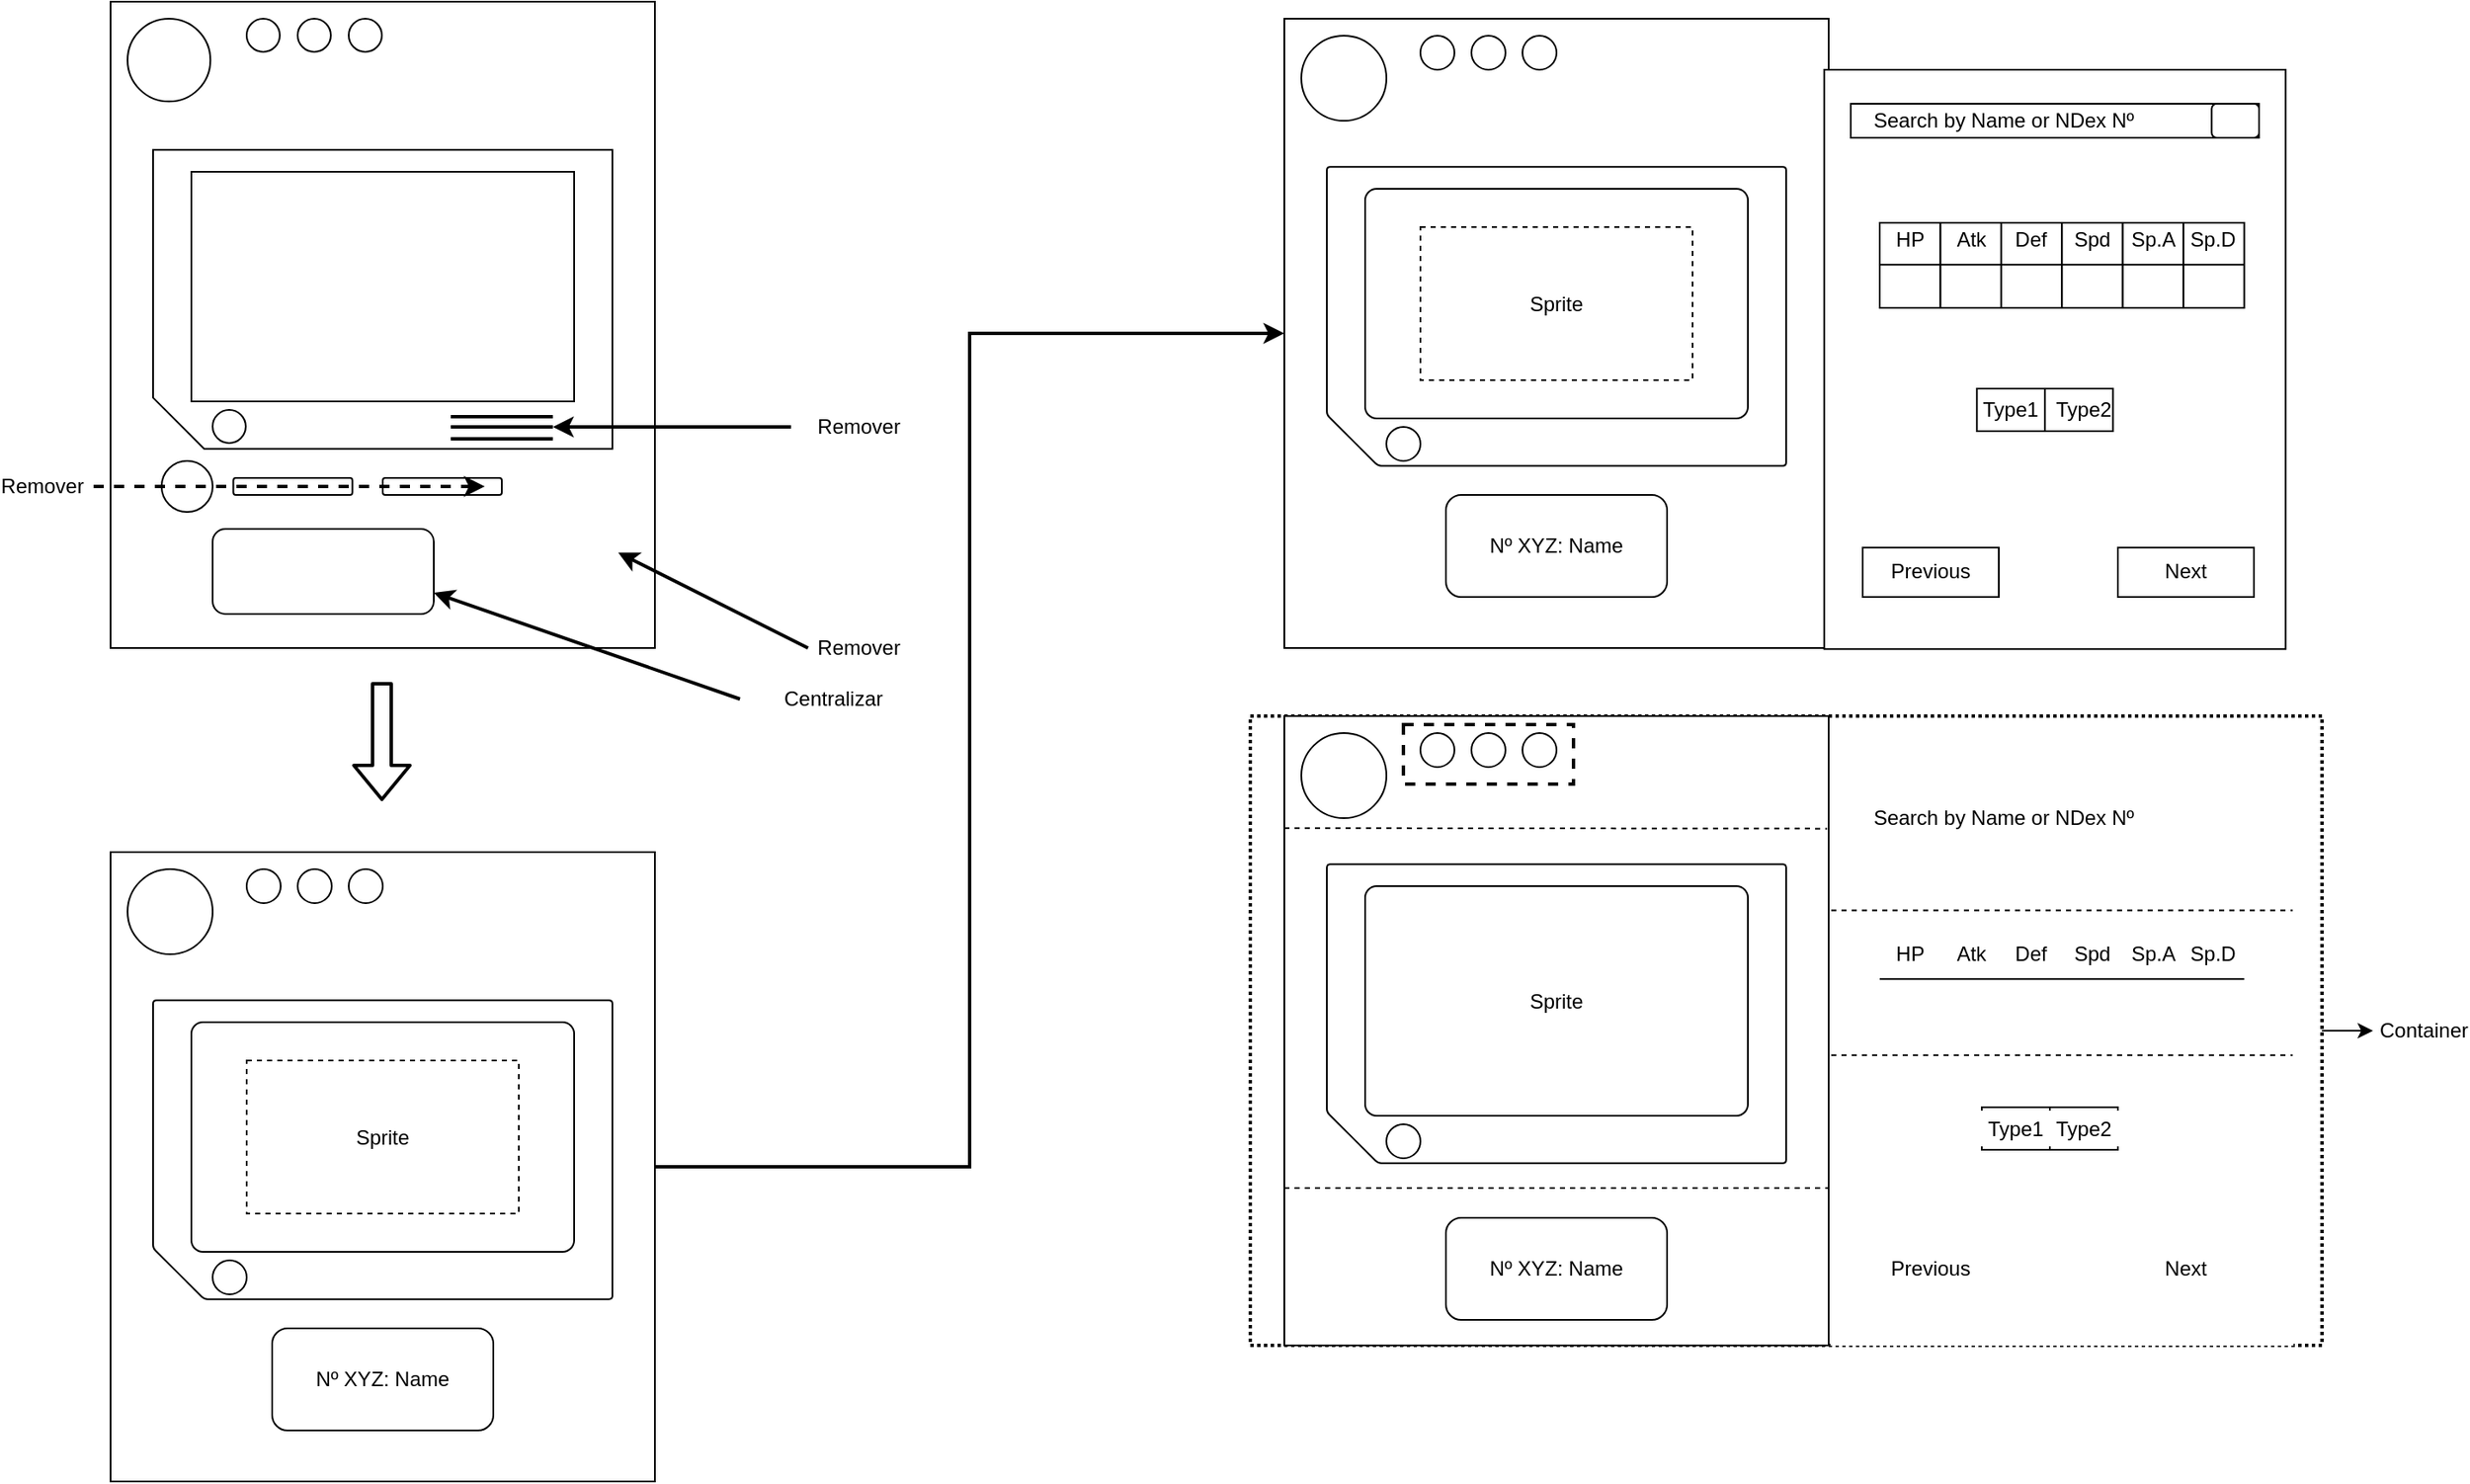 <mxfile version="13.10.0" type="embed">
    <diagram id="zYtu4k3I1WNY4Fne0WXD" name="Page-1">
        <mxGraphModel dx="524" dy="525" grid="1" gridSize="10" guides="1" tooltips="1" connect="1" arrows="1" fold="1" page="1" pageScale="1" pageWidth="1654" pageHeight="1169" math="0" shadow="0">
            <root>
                <mxCell id="0"/>
                <mxCell id="1" parent="0"/>
                <mxCell id="G1-hkURBsRgfjBhMIKuY-63" value="" style="rounded=0;whiteSpace=wrap;html=1;strokeWidth=2;fillColor=none;dashed=1;dashPattern=1 1;" parent="1" vertex="1">
                    <mxGeometry x="750" y="570" width="630" height="370" as="geometry"/>
                </mxCell>
                <mxCell id="G1-hkURBsRgfjBhMIKuY-25" value="" style="whiteSpace=wrap;html=1;" parent="1" vertex="1">
                    <mxGeometry x="770" y="570" width="320" height="370" as="geometry"/>
                </mxCell>
                <mxCell id="Ws3sx5ihu7AkJV40l4ux-34" value="Remover" style="text;html=1;strokeColor=none;fillColor=none;align=center;verticalAlign=middle;whiteSpace=wrap;rounded=0;" parent="1" vertex="1">
                    <mxGeometry x="500" y="520" width="40" height="20" as="geometry"/>
                </mxCell>
                <mxCell id="Ws3sx5ihu7AkJV40l4ux-39" value="&lt;div&gt;Remover&lt;/div&gt;" style="text;html=1;strokeColor=none;fillColor=none;align=center;verticalAlign=middle;whiteSpace=wrap;rounded=0;" parent="1" vertex="1">
                    <mxGeometry x="20" y="425" width="40" height="20" as="geometry"/>
                </mxCell>
                <mxCell id="Ws3sx5ihu7AkJV40l4ux-59" value="" style="shape=flexArrow;endArrow=classic;html=1;strokeWidth=2;" parent="1" edge="1">
                    <mxGeometry width="50" height="50" relative="1" as="geometry">
                        <mxPoint x="239.5" y="550" as="sourcePoint"/>
                        <mxPoint x="239.5" y="620" as="targetPoint"/>
                    </mxGeometry>
                </mxCell>
                <mxCell id="Ws3sx5ihu7AkJV40l4ux-61" value="Centralizar" style="text;html=1;strokeColor=none;fillColor=none;align=center;verticalAlign=middle;whiteSpace=wrap;rounded=0;" parent="1" vertex="1">
                    <mxGeometry x="470" y="550" width="70" height="20" as="geometry"/>
                </mxCell>
                <mxCell id="Ws3sx5ihu7AkJV40l4ux-63" value="Remover" style="text;html=1;strokeColor=none;fillColor=none;align=center;verticalAlign=middle;whiteSpace=wrap;rounded=0;" parent="1" vertex="1">
                    <mxGeometry x="500" y="390" width="40" height="20" as="geometry"/>
                </mxCell>
                <mxCell id="Ws3sx5ihu7AkJV40l4ux-4" value="" style="whiteSpace=wrap;html=1;" parent="1" vertex="1">
                    <mxGeometry x="80" y="150" width="320" height="380" as="geometry"/>
                </mxCell>
                <mxCell id="Ws3sx5ihu7AkJV40l4ux-5" value="" style="ellipse;whiteSpace=wrap;html=1;aspect=fixed;" parent="1" vertex="1">
                    <mxGeometry x="90" y="160" width="48.684" height="48.684" as="geometry"/>
                </mxCell>
                <mxCell id="Ws3sx5ihu7AkJV40l4ux-10" value="" style="ellipse;whiteSpace=wrap;html=1;aspect=fixed;" parent="1" vertex="1">
                    <mxGeometry x="160" y="160" width="19.474" height="19.474" as="geometry"/>
                </mxCell>
                <mxCell id="Ws3sx5ihu7AkJV40l4ux-11" value="" style="ellipse;whiteSpace=wrap;html=1;aspect=fixed;" parent="1" vertex="1">
                    <mxGeometry x="190" y="160" width="19.474" height="19.474" as="geometry"/>
                </mxCell>
                <mxCell id="Ws3sx5ihu7AkJV40l4ux-12" value="" style="ellipse;whiteSpace=wrap;html=1;aspect=fixed;" parent="1" vertex="1">
                    <mxGeometry x="220" y="160" width="19.474" height="19.474" as="geometry"/>
                </mxCell>
                <mxCell id="Ws3sx5ihu7AkJV40l4ux-13" value="" style="shape=card;whiteSpace=wrap;html=1;rotation=-90;" parent="1" vertex="1">
                    <mxGeometry x="152.18" y="190" width="175.63" height="270" as="geometry"/>
                </mxCell>
                <mxCell id="Ws3sx5ihu7AkJV40l4ux-14" value="" style="rounded=0;whiteSpace=wrap;html=1;" parent="1" vertex="1">
                    <mxGeometry x="127.5" y="250" width="225" height="135" as="geometry"/>
                </mxCell>
                <mxCell id="Ws3sx5ihu7AkJV40l4ux-15" value="" style="shape=image;html=1;verticalAlign=top;verticalLabelPosition=bottom;labelBackgroundColor=#ffffff;imageAspect=0;aspect=fixed;image=https://cdn4.iconfinder.com/data/icons/wirecons-free-vector-icons/32/add-128.png" parent="1" vertex="1">
                    <mxGeometry x="320" y="430" width="58.421" height="58.421" as="geometry"/>
                </mxCell>
                <mxCell id="Ws3sx5ihu7AkJV40l4ux-16" value="" style="ellipse;whiteSpace=wrap;html=1;" parent="1" vertex="1">
                    <mxGeometry x="110" y="420" width="30" height="30" as="geometry"/>
                </mxCell>
                <mxCell id="Ws3sx5ihu7AkJV40l4ux-19" value="" style="rounded=1;whiteSpace=wrap;html=1;" parent="1" vertex="1">
                    <mxGeometry x="152.18" y="430" width="70" height="10" as="geometry"/>
                </mxCell>
                <mxCell id="Ws3sx5ihu7AkJV40l4ux-21" value="" style="rounded=1;whiteSpace=wrap;html=1;" parent="1" vertex="1">
                    <mxGeometry x="240" y="430" width="70" height="10" as="geometry"/>
                </mxCell>
                <mxCell id="Ws3sx5ihu7AkJV40l4ux-22" value="" style="rounded=1;whiteSpace=wrap;html=1;" parent="1" vertex="1">
                    <mxGeometry x="140" y="460" width="130" height="50" as="geometry"/>
                </mxCell>
                <mxCell id="Ws3sx5ihu7AkJV40l4ux-24" value="" style="ellipse;whiteSpace=wrap;html=1;aspect=fixed;" parent="1" vertex="1">
                    <mxGeometry x="140" y="390" width="19.474" height="19.474" as="geometry"/>
                </mxCell>
                <mxCell id="Ws3sx5ihu7AkJV40l4ux-26" value="" style="endArrow=none;html=1;strokeWidth=2;jumpSize=6;endSize=6;noJump=0;" parent="1" edge="1">
                    <mxGeometry x="80" y="150" width="50" height="50" as="geometry">
                        <mxPoint x="340" y="394" as="sourcePoint"/>
                        <mxPoint x="280" y="394" as="targetPoint"/>
                        <Array as="points"/>
                    </mxGeometry>
                </mxCell>
                <mxCell id="Ws3sx5ihu7AkJV40l4ux-28" value="" style="endArrow=none;html=1;strokeWidth=2;" parent="1" edge="1">
                    <mxGeometry x="80" y="150" width="50" height="50" as="geometry">
                        <mxPoint x="340" y="400" as="sourcePoint"/>
                        <mxPoint x="280" y="400" as="targetPoint"/>
                        <Array as="points"/>
                    </mxGeometry>
                </mxCell>
                <mxCell id="Ws3sx5ihu7AkJV40l4ux-32" value="" style="endArrow=none;html=1;strokeWidth=2;" parent="1" edge="1">
                    <mxGeometry x="80" y="150" width="50" height="50" as="geometry">
                        <mxPoint x="340" y="407" as="sourcePoint"/>
                        <mxPoint x="280" y="407" as="targetPoint"/>
                        <Array as="points"/>
                    </mxGeometry>
                </mxCell>
                <mxCell id="Ws3sx5ihu7AkJV40l4ux-60" value="" style="endArrow=classic;html=1;strokeWidth=2;entryX=1;entryY=0.75;entryDx=0;entryDy=0;" parent="1" target="Ws3sx5ihu7AkJV40l4ux-22" edge="1">
                    <mxGeometry width="50" height="50" relative="1" as="geometry">
                        <mxPoint x="450" y="560" as="sourcePoint"/>
                        <mxPoint x="330" y="520" as="targetPoint"/>
                    </mxGeometry>
                </mxCell>
                <mxCell id="Ws3sx5ihu7AkJV40l4ux-33" value="" style="endArrow=classic;html=1;strokeWidth=2;" parent="1" target="Ws3sx5ihu7AkJV40l4ux-15" edge="1">
                    <mxGeometry width="50" height="50" relative="1" as="geometry">
                        <mxPoint x="490" y="530" as="sourcePoint"/>
                        <mxPoint x="540" y="480" as="targetPoint"/>
                    </mxGeometry>
                </mxCell>
                <mxCell id="Ws3sx5ihu7AkJV40l4ux-62" value="" style="endArrow=classic;html=1;strokeWidth=2;" parent="1" edge="1">
                    <mxGeometry width="50" height="50" relative="1" as="geometry">
                        <mxPoint x="480" y="400" as="sourcePoint"/>
                        <mxPoint x="340" y="400" as="targetPoint"/>
                    </mxGeometry>
                </mxCell>
                <mxCell id="Ws3sx5ihu7AkJV40l4ux-38" value="" style="endArrow=classic;dashed=1;html=1;strokeWidth=2;endFill=1;" parent="1" edge="1">
                    <mxGeometry width="50" height="50" relative="1" as="geometry">
                        <mxPoint x="70" y="435" as="sourcePoint"/>
                        <mxPoint x="300" y="435" as="targetPoint"/>
                    </mxGeometry>
                </mxCell>
                <mxCell id="Ws3sx5ihu7AkJV40l4ux-68" value="" style="group" parent="1" vertex="1" connectable="0">
                    <mxGeometry x="80" y="650" width="320" height="370" as="geometry"/>
                </mxCell>
                <mxCell id="Ws3sx5ihu7AkJV40l4ux-43" value="" style="whiteSpace=wrap;html=1;" parent="Ws3sx5ihu7AkJV40l4ux-68" vertex="1">
                    <mxGeometry width="320" height="370" as="geometry"/>
                </mxCell>
                <mxCell id="Ws3sx5ihu7AkJV40l4ux-44" value="" style="ellipse;whiteSpace=wrap;html=1;aspect=fixed;" parent="Ws3sx5ihu7AkJV40l4ux-68" vertex="1">
                    <mxGeometry x="10" y="10" width="50" height="50" as="geometry"/>
                </mxCell>
                <mxCell id="Ws3sx5ihu7AkJV40l4ux-45" value="" style="ellipse;whiteSpace=wrap;html=1;aspect=fixed;" parent="Ws3sx5ihu7AkJV40l4ux-68" vertex="1">
                    <mxGeometry x="80" y="10" width="20" height="20" as="geometry"/>
                </mxCell>
                <mxCell id="Ws3sx5ihu7AkJV40l4ux-46" value="" style="ellipse;whiteSpace=wrap;html=1;aspect=fixed;" parent="Ws3sx5ihu7AkJV40l4ux-68" vertex="1">
                    <mxGeometry x="110" y="10" width="20" height="20" as="geometry"/>
                </mxCell>
                <mxCell id="Ws3sx5ihu7AkJV40l4ux-47" value="" style="ellipse;whiteSpace=wrap;html=1;aspect=fixed;" parent="Ws3sx5ihu7AkJV40l4ux-68" vertex="1">
                    <mxGeometry x="140" y="10" width="20" height="20" as="geometry"/>
                </mxCell>
                <mxCell id="Ws3sx5ihu7AkJV40l4ux-48" value="" style="shape=card;whiteSpace=wrap;html=1;rotation=-90;rounded=1;arcSize=4;" parent="Ws3sx5ihu7AkJV40l4ux-68" vertex="1">
                    <mxGeometry x="72.18" y="40" width="175.63" height="270" as="geometry"/>
                </mxCell>
                <mxCell id="Ws3sx5ihu7AkJV40l4ux-49" value="" style="rounded=1;whiteSpace=wrap;html=1;arcSize=5;" parent="Ws3sx5ihu7AkJV40l4ux-68" vertex="1">
                    <mxGeometry x="47.5" y="100" width="225" height="135" as="geometry"/>
                </mxCell>
                <mxCell id="Ws3sx5ihu7AkJV40l4ux-54" value="" style="rounded=1;whiteSpace=wrap;html=1;" parent="Ws3sx5ihu7AkJV40l4ux-68" vertex="1">
                    <mxGeometry x="95" y="280" width="130" height="60" as="geometry"/>
                </mxCell>
                <mxCell id="Ws3sx5ihu7AkJV40l4ux-55" value="" style="ellipse;whiteSpace=wrap;html=1;aspect=fixed;" parent="Ws3sx5ihu7AkJV40l4ux-68" vertex="1">
                    <mxGeometry x="60" y="240" width="20" height="20" as="geometry"/>
                </mxCell>
                <mxCell id="Ws3sx5ihu7AkJV40l4ux-66" value="Sprite" style="text;html=1;fillColor=none;align=center;verticalAlign=middle;whiteSpace=wrap;rounded=0;strokeColor=#000000;dashed=1;" parent="Ws3sx5ihu7AkJV40l4ux-68" vertex="1">
                    <mxGeometry x="80" y="122.5" width="160" height="90" as="geometry"/>
                </mxCell>
                <mxCell id="Ws3sx5ihu7AkJV40l4ux-67" value="Nº XYZ: Name" style="text;html=1;strokeColor=none;fillColor=none;align=center;verticalAlign=middle;whiteSpace=wrap;rounded=0;dashed=1;" parent="Ws3sx5ihu7AkJV40l4ux-68" vertex="1">
                    <mxGeometry x="110" y="300" width="100" height="20" as="geometry"/>
                </mxCell>
                <mxCell id="Ws3sx5ihu7AkJV40l4ux-81" style="edgeStyle=orthogonalEdgeStyle;rounded=0;jumpSize=6;orthogonalLoop=1;jettySize=auto;html=1;exitX=1;exitY=0.5;exitDx=0;exitDy=0;entryX=0;entryY=0.5;entryDx=0;entryDy=0;endArrow=classic;endFill=1;endSize=6;strokeWidth=2;" parent="1" source="Ws3sx5ihu7AkJV40l4ux-43" target="Ws3sx5ihu7AkJV40l4ux-70" edge="1">
                    <mxGeometry relative="1" as="geometry"/>
                </mxCell>
                <mxCell id="G1-hkURBsRgfjBhMIKuY-21" value="" style="group" parent="1" vertex="1" connectable="0">
                    <mxGeometry x="770" y="160" width="588.625" height="370.625" as="geometry"/>
                </mxCell>
                <mxCell id="Ws3sx5ihu7AkJV40l4ux-107" value="" style="rounded=0;whiteSpace=wrap;html=1;glass=0;sketch=0;strokeColor=#000000;strokeWidth=1;" parent="G1-hkURBsRgfjBhMIKuY-21" vertex="1">
                    <mxGeometry x="393" y="155" width="30" height="42" as="geometry"/>
                </mxCell>
                <mxCell id="Ws3sx5ihu7AkJV40l4ux-69" value="" style="group" parent="G1-hkURBsRgfjBhMIKuY-21" vertex="1" connectable="0">
                    <mxGeometry width="320" height="370" as="geometry"/>
                </mxCell>
                <mxCell id="Ws3sx5ihu7AkJV40l4ux-70" value="" style="whiteSpace=wrap;html=1;" parent="Ws3sx5ihu7AkJV40l4ux-69" vertex="1">
                    <mxGeometry width="320" height="370" as="geometry"/>
                </mxCell>
                <mxCell id="Ws3sx5ihu7AkJV40l4ux-71" value="" style="ellipse;whiteSpace=wrap;html=1;aspect=fixed;" parent="Ws3sx5ihu7AkJV40l4ux-69" vertex="1">
                    <mxGeometry x="10" y="10" width="50" height="50" as="geometry"/>
                </mxCell>
                <mxCell id="Ws3sx5ihu7AkJV40l4ux-72" value="" style="ellipse;whiteSpace=wrap;html=1;aspect=fixed;" parent="Ws3sx5ihu7AkJV40l4ux-69" vertex="1">
                    <mxGeometry x="80" y="10" width="20" height="20" as="geometry"/>
                </mxCell>
                <mxCell id="Ws3sx5ihu7AkJV40l4ux-73" value="" style="ellipse;whiteSpace=wrap;html=1;aspect=fixed;" parent="Ws3sx5ihu7AkJV40l4ux-69" vertex="1">
                    <mxGeometry x="110" y="10" width="20" height="20" as="geometry"/>
                </mxCell>
                <mxCell id="Ws3sx5ihu7AkJV40l4ux-74" value="" style="ellipse;whiteSpace=wrap;html=1;aspect=fixed;" parent="Ws3sx5ihu7AkJV40l4ux-69" vertex="1">
                    <mxGeometry x="140" y="10" width="20" height="20" as="geometry"/>
                </mxCell>
                <mxCell id="Ws3sx5ihu7AkJV40l4ux-75" value="" style="shape=card;whiteSpace=wrap;html=1;rotation=-90;rounded=1;arcSize=4;" parent="Ws3sx5ihu7AkJV40l4ux-69" vertex="1">
                    <mxGeometry x="72.18" y="40" width="175.63" height="270" as="geometry"/>
                </mxCell>
                <mxCell id="Ws3sx5ihu7AkJV40l4ux-76" value="" style="rounded=1;whiteSpace=wrap;html=1;arcSize=5;" parent="Ws3sx5ihu7AkJV40l4ux-69" vertex="1">
                    <mxGeometry x="47.5" y="100" width="225" height="135" as="geometry"/>
                </mxCell>
                <mxCell id="Ws3sx5ihu7AkJV40l4ux-77" value="" style="rounded=1;whiteSpace=wrap;html=1;" parent="Ws3sx5ihu7AkJV40l4ux-69" vertex="1">
                    <mxGeometry x="95" y="280" width="130" height="60" as="geometry"/>
                </mxCell>
                <mxCell id="Ws3sx5ihu7AkJV40l4ux-78" value="" style="ellipse;whiteSpace=wrap;html=1;aspect=fixed;" parent="Ws3sx5ihu7AkJV40l4ux-69" vertex="1">
                    <mxGeometry x="60" y="240" width="20" height="20" as="geometry"/>
                </mxCell>
                <mxCell id="Ws3sx5ihu7AkJV40l4ux-79" value="Sprite" style="text;html=1;fillColor=none;align=center;verticalAlign=middle;whiteSpace=wrap;rounded=0;strokeColor=#000000;dashed=1;" parent="Ws3sx5ihu7AkJV40l4ux-69" vertex="1">
                    <mxGeometry x="80" y="122.5" width="160" height="90" as="geometry"/>
                </mxCell>
                <mxCell id="Ws3sx5ihu7AkJV40l4ux-80" value="Nº XYZ: Name" style="text;html=1;strokeColor=none;fillColor=none;align=center;verticalAlign=middle;whiteSpace=wrap;rounded=0;dashed=1;" parent="Ws3sx5ihu7AkJV40l4ux-69" vertex="1">
                    <mxGeometry x="110" y="300" width="100" height="20" as="geometry"/>
                </mxCell>
                <mxCell id="Ws3sx5ihu7AkJV40l4ux-83" value="" style="rounded=0;whiteSpace=wrap;html=1;strokeColor=#000000;rotation=90;sketch=0;movable=0;" parent="G1-hkURBsRgfjBhMIKuY-21" vertex="1">
                    <mxGeometry x="282.69" y="64.69" width="340.62" height="271.25" as="geometry"/>
                </mxCell>
                <mxCell id="Ws3sx5ihu7AkJV40l4ux-84" value="" style="rounded=0;whiteSpace=wrap;html=1;strokeColor=#000000;" parent="G1-hkURBsRgfjBhMIKuY-21" vertex="1">
                    <mxGeometry x="333" y="50" width="240" height="20" as="geometry"/>
                </mxCell>
                <mxCell id="Ws3sx5ihu7AkJV40l4ux-114" value="" style="group;aspect=fixed;" parent="G1-hkURBsRgfjBhMIKuY-21" vertex="1" connectable="0">
                    <mxGeometry x="350" y="120" width="214.29" height="50" as="geometry"/>
                </mxCell>
                <mxCell id="Ws3sx5ihu7AkJV40l4ux-105" value="" style="rounded=0;whiteSpace=wrap;html=1;glass=0;sketch=0;strokeColor=#000000;strokeWidth=1;" parent="Ws3sx5ihu7AkJV40l4ux-114" vertex="1">
                    <mxGeometry width="35.715" height="50" as="geometry"/>
                </mxCell>
                <mxCell id="Ws3sx5ihu7AkJV40l4ux-108" value="" style="rounded=0;whiteSpace=wrap;html=1;glass=0;sketch=0;strokeColor=#000000;strokeWidth=1;" parent="Ws3sx5ihu7AkJV40l4ux-114" vertex="1">
                    <mxGeometry x="35.715" width="35.715" height="50" as="geometry"/>
                </mxCell>
                <mxCell id="Ws3sx5ihu7AkJV40l4ux-110" value="" style="rounded=0;whiteSpace=wrap;html=1;glass=0;sketch=0;strokeColor=#000000;strokeWidth=1;" parent="Ws3sx5ihu7AkJV40l4ux-114" vertex="1">
                    <mxGeometry x="71.43" width="35.715" height="50" as="geometry"/>
                </mxCell>
                <mxCell id="Ws3sx5ihu7AkJV40l4ux-111" value="" style="rounded=0;whiteSpace=wrap;html=1;glass=0;sketch=0;strokeColor=#000000;strokeWidth=1;" parent="Ws3sx5ihu7AkJV40l4ux-114" vertex="1">
                    <mxGeometry x="107.145" width="35.715" height="50" as="geometry"/>
                </mxCell>
                <mxCell id="Ws3sx5ihu7AkJV40l4ux-112" value="" style="rounded=0;whiteSpace=wrap;html=1;glass=0;sketch=0;strokeColor=#000000;strokeWidth=1;" parent="Ws3sx5ihu7AkJV40l4ux-114" vertex="1">
                    <mxGeometry x="142.86" width="35.715" height="50" as="geometry"/>
                </mxCell>
                <mxCell id="Ws3sx5ihu7AkJV40l4ux-113" value="" style="rounded=0;whiteSpace=wrap;html=1;glass=0;sketch=0;strokeColor=#000000;strokeWidth=1;" parent="Ws3sx5ihu7AkJV40l4ux-114" vertex="1">
                    <mxGeometry x="178.575" width="35.715" height="50" as="geometry"/>
                </mxCell>
                <mxCell id="Ws3sx5ihu7AkJV40l4ux-86" value="" style="endArrow=none;html=1;strokeWidth=1;entryX=1;entryY=0.5;entryDx=0;entryDy=0;exitX=0;exitY=0.5;exitDx=0;exitDy=0;" parent="Ws3sx5ihu7AkJV40l4ux-114" edge="1">
                    <mxGeometry width="50" height="50" relative="1" as="geometry">
                        <mxPoint y="24.655" as="sourcePoint"/>
                        <mxPoint x="214.29" y="24.655" as="targetPoint"/>
                    </mxGeometry>
                </mxCell>
                <mxCell id="G1-hkURBsRgfjBhMIKuY-1" value="HP" style="text;html=1;strokeColor=none;fillColor=none;align=center;verticalAlign=middle;whiteSpace=wrap;rounded=0;" parent="Ws3sx5ihu7AkJV40l4ux-114" vertex="1">
                    <mxGeometry x="-2.14" width="40" height="20" as="geometry"/>
                </mxCell>
                <mxCell id="G1-hkURBsRgfjBhMIKuY-2" value="Atk" style="text;html=1;strokeColor=none;fillColor=none;align=center;verticalAlign=middle;whiteSpace=wrap;rounded=0;" parent="Ws3sx5ihu7AkJV40l4ux-114" vertex="1">
                    <mxGeometry x="33.57" width="40" height="20" as="geometry"/>
                </mxCell>
                <mxCell id="G1-hkURBsRgfjBhMIKuY-3" value="Def" style="text;html=1;strokeColor=none;fillColor=none;align=center;verticalAlign=middle;whiteSpace=wrap;rounded=0;" parent="Ws3sx5ihu7AkJV40l4ux-114" vertex="1">
                    <mxGeometry x="69.29" width="40" height="20" as="geometry"/>
                </mxCell>
                <mxCell id="G1-hkURBsRgfjBhMIKuY-5" value="Spd" style="text;html=1;strokeColor=none;fillColor=none;align=center;verticalAlign=middle;whiteSpace=wrap;rounded=0;" parent="Ws3sx5ihu7AkJV40l4ux-114" vertex="1">
                    <mxGeometry x="105.0" width="40" height="20" as="geometry"/>
                </mxCell>
                <mxCell id="G1-hkURBsRgfjBhMIKuY-6" value="Sp.A" style="text;html=1;strokeColor=none;fillColor=none;align=center;verticalAlign=middle;whiteSpace=wrap;rounded=0;" parent="Ws3sx5ihu7AkJV40l4ux-114" vertex="1">
                    <mxGeometry x="140.72" width="40" height="20" as="geometry"/>
                </mxCell>
                <mxCell id="G1-hkURBsRgfjBhMIKuY-7" value="Sp.D" style="text;html=1;strokeColor=none;fillColor=none;align=center;verticalAlign=middle;whiteSpace=wrap;rounded=0;" parent="Ws3sx5ihu7AkJV40l4ux-114" vertex="1">
                    <mxGeometry x="176.43" width="40" height="20" as="geometry"/>
                </mxCell>
                <mxCell id="Ws3sx5ihu7AkJV40l4ux-115" value="" style="rounded=0;whiteSpace=wrap;html=1;glass=0;sketch=0;strokeColor=#000000;strokeWidth=1;" parent="G1-hkURBsRgfjBhMIKuY-21" vertex="1">
                    <mxGeometry x="407.14" y="217.5" width="80" height="25" as="geometry"/>
                </mxCell>
                <mxCell id="Ws3sx5ihu7AkJV40l4ux-116" value="" style="endArrow=none;html=1;strokeWidth=1;entryX=0.5;entryY=0;entryDx=0;entryDy=0;exitX=0.5;exitY=1;exitDx=0;exitDy=0;" parent="G1-hkURBsRgfjBhMIKuY-21" source="Ws3sx5ihu7AkJV40l4ux-115" target="Ws3sx5ihu7AkJV40l4ux-115" edge="1">
                    <mxGeometry width="50" height="50" relative="1" as="geometry">
                        <mxPoint x="430" y="260" as="sourcePoint"/>
                        <mxPoint x="480" y="210" as="targetPoint"/>
                    </mxGeometry>
                </mxCell>
                <mxCell id="Ws3sx5ihu7AkJV40l4ux-122" value="" style="rounded=0;whiteSpace=wrap;html=1;glass=0;sketch=0;strokeColor=#000000;strokeWidth=1;" parent="G1-hkURBsRgfjBhMIKuY-21" vertex="1">
                    <mxGeometry x="340" y="310.94" width="80" height="29.06" as="geometry"/>
                </mxCell>
                <mxCell id="Ws3sx5ihu7AkJV40l4ux-123" value="" style="rounded=0;whiteSpace=wrap;html=1;glass=0;sketch=0;strokeColor=#000000;strokeWidth=1;" parent="G1-hkURBsRgfjBhMIKuY-21" vertex="1">
                    <mxGeometry x="490" y="310.94" width="80" height="29.06" as="geometry"/>
                </mxCell>
                <mxCell id="G1-hkURBsRgfjBhMIKuY-8" value="Next" style="text;html=1;strokeColor=none;fillColor=none;align=center;verticalAlign=middle;whiteSpace=wrap;rounded=0;" parent="G1-hkURBsRgfjBhMIKuY-21" vertex="1">
                    <mxGeometry x="510" y="315" width="40" height="20" as="geometry"/>
                </mxCell>
                <mxCell id="G1-hkURBsRgfjBhMIKuY-9" value="Previous" style="text;html=1;strokeColor=none;fillColor=none;align=center;verticalAlign=middle;whiteSpace=wrap;rounded=0;" parent="G1-hkURBsRgfjBhMIKuY-21" vertex="1">
                    <mxGeometry x="360" y="315" width="40" height="20" as="geometry"/>
                </mxCell>
                <mxCell id="G1-hkURBsRgfjBhMIKuY-10" value="Search by Name or NDex Nº" style="text;html=1;strokeColor=none;fillColor=none;align=center;verticalAlign=middle;whiteSpace=wrap;rounded=0;" parent="G1-hkURBsRgfjBhMIKuY-21" vertex="1">
                    <mxGeometry x="333" y="50" width="180" height="20" as="geometry"/>
                </mxCell>
                <mxCell id="G1-hkURBsRgfjBhMIKuY-11" value="Type1" style="text;html=1;strokeColor=none;fillColor=none;align=center;verticalAlign=middle;whiteSpace=wrap;rounded=0;" parent="G1-hkURBsRgfjBhMIKuY-21" vertex="1">
                    <mxGeometry x="407.14" y="220" width="40" height="20" as="geometry"/>
                </mxCell>
                <mxCell id="G1-hkURBsRgfjBhMIKuY-12" value="Type2" style="text;html=1;strokeColor=none;fillColor=none;align=center;verticalAlign=middle;whiteSpace=wrap;rounded=0;" parent="G1-hkURBsRgfjBhMIKuY-21" vertex="1">
                    <mxGeometry x="450" y="220" width="40" height="20" as="geometry"/>
                </mxCell>
                <mxCell id="G1-hkURBsRgfjBhMIKuY-16" value="" style="rounded=1;whiteSpace=wrap;html=1;glass=0;sketch=0;strokeColor=#000000;strokeWidth=1;" parent="G1-hkURBsRgfjBhMIKuY-21" vertex="1">
                    <mxGeometry x="545.14" y="50" width="27.86" height="20" as="geometry"/>
                </mxCell>
                <mxCell id="G1-hkURBsRgfjBhMIKuY-23" value="" style="rounded=0;whiteSpace=wrap;html=1;glass=0;sketch=0;strokeColor=#000000;strokeWidth=1;" parent="1" vertex="1">
                    <mxGeometry x="1163" y="725" width="30" height="42" as="geometry"/>
                </mxCell>
                <mxCell id="G1-hkURBsRgfjBhMIKuY-36" value="" style="rounded=0;whiteSpace=wrap;html=1;strokeColor=#FFFFFF;rotation=90;sketch=0;movable=1;" parent="1" vertex="1">
                    <mxGeometry x="1056.83" y="633.75" width="340.62" height="271.25" as="geometry"/>
                </mxCell>
                <mxCell id="G1-hkURBsRgfjBhMIKuY-37" value="" style="rounded=0;whiteSpace=wrap;html=1;strokeColor=#FFFFFF;" parent="1" vertex="1">
                    <mxGeometry x="1103" y="620" width="240" height="20" as="geometry"/>
                </mxCell>
                <mxCell id="G1-hkURBsRgfjBhMIKuY-38" value="" style="group;aspect=fixed;strokeColor=#FFFFFF;" parent="1" vertex="1" connectable="0">
                    <mxGeometry x="1120" y="700" width="214.29" height="50" as="geometry"/>
                </mxCell>
                <mxCell id="G1-hkURBsRgfjBhMIKuY-39" value="" style="rounded=0;whiteSpace=wrap;html=1;glass=0;sketch=0;strokeColor=#FFFFFF;strokeWidth=1;" parent="G1-hkURBsRgfjBhMIKuY-38" vertex="1">
                    <mxGeometry width="35.715" height="50" as="geometry"/>
                </mxCell>
                <mxCell id="G1-hkURBsRgfjBhMIKuY-40" value="" style="rounded=0;whiteSpace=wrap;html=1;glass=0;sketch=0;strokeColor=#FFFFFF;strokeWidth=1;" parent="G1-hkURBsRgfjBhMIKuY-38" vertex="1">
                    <mxGeometry x="35.715" width="35.715" height="50" as="geometry"/>
                </mxCell>
                <mxCell id="G1-hkURBsRgfjBhMIKuY-41" value="" style="rounded=0;whiteSpace=wrap;html=1;glass=0;sketch=0;strokeColor=#FFFFFF;strokeWidth=1;" parent="G1-hkURBsRgfjBhMIKuY-38" vertex="1">
                    <mxGeometry x="71.43" width="35.715" height="50" as="geometry"/>
                </mxCell>
                <mxCell id="G1-hkURBsRgfjBhMIKuY-42" value="" style="rounded=0;whiteSpace=wrap;html=1;glass=0;sketch=0;strokeColor=#FFFFFF;strokeWidth=1;" parent="G1-hkURBsRgfjBhMIKuY-38" vertex="1">
                    <mxGeometry x="107.145" width="35.715" height="50" as="geometry"/>
                </mxCell>
                <mxCell id="G1-hkURBsRgfjBhMIKuY-43" value="" style="rounded=0;whiteSpace=wrap;html=1;glass=0;sketch=0;strokeColor=#FFFFFF;strokeWidth=1;" parent="G1-hkURBsRgfjBhMIKuY-38" vertex="1">
                    <mxGeometry x="142.86" width="35.715" height="50" as="geometry"/>
                </mxCell>
                <mxCell id="G1-hkURBsRgfjBhMIKuY-44" value="" style="rounded=0;whiteSpace=wrap;html=1;glass=0;sketch=0;strokeColor=#FFFFFF;strokeWidth=1;" parent="G1-hkURBsRgfjBhMIKuY-38" vertex="1">
                    <mxGeometry x="178.575" width="35.715" height="50" as="geometry"/>
                </mxCell>
                <mxCell id="G1-hkURBsRgfjBhMIKuY-45" value="" style="endArrow=none;html=1;strokeWidth=1;entryX=1;entryY=0.5;entryDx=0;entryDy=0;exitX=0;exitY=0.5;exitDx=0;exitDy=0;" parent="G1-hkURBsRgfjBhMIKuY-38" edge="1">
                    <mxGeometry width="50" height="50" relative="1" as="geometry">
                        <mxPoint y="24.655" as="sourcePoint"/>
                        <mxPoint x="214.29" y="24.655" as="targetPoint"/>
                    </mxGeometry>
                </mxCell>
                <mxCell id="G1-hkURBsRgfjBhMIKuY-46" value="HP" style="text;html=1;strokeColor=none;fillColor=none;align=center;verticalAlign=middle;whiteSpace=wrap;rounded=0;" parent="G1-hkURBsRgfjBhMIKuY-38" vertex="1">
                    <mxGeometry x="-2.14" width="40" height="20" as="geometry"/>
                </mxCell>
                <mxCell id="G1-hkURBsRgfjBhMIKuY-47" value="Atk" style="text;html=1;strokeColor=none;fillColor=none;align=center;verticalAlign=middle;whiteSpace=wrap;rounded=0;" parent="G1-hkURBsRgfjBhMIKuY-38" vertex="1">
                    <mxGeometry x="33.57" width="40" height="20" as="geometry"/>
                </mxCell>
                <mxCell id="G1-hkURBsRgfjBhMIKuY-48" value="Def" style="text;html=1;strokeColor=none;fillColor=none;align=center;verticalAlign=middle;whiteSpace=wrap;rounded=0;" parent="G1-hkURBsRgfjBhMIKuY-38" vertex="1">
                    <mxGeometry x="69.29" width="40" height="20" as="geometry"/>
                </mxCell>
                <mxCell id="G1-hkURBsRgfjBhMIKuY-49" value="Spd" style="text;html=1;strokeColor=none;fillColor=none;align=center;verticalAlign=middle;whiteSpace=wrap;rounded=0;" parent="G1-hkURBsRgfjBhMIKuY-38" vertex="1">
                    <mxGeometry x="105.0" width="40" height="20" as="geometry"/>
                </mxCell>
                <mxCell id="G1-hkURBsRgfjBhMIKuY-50" value="Sp.A" style="text;html=1;strokeColor=none;fillColor=none;align=center;verticalAlign=middle;whiteSpace=wrap;rounded=0;" parent="G1-hkURBsRgfjBhMIKuY-38" vertex="1">
                    <mxGeometry x="140.72" width="40" height="20" as="geometry"/>
                </mxCell>
                <mxCell id="G1-hkURBsRgfjBhMIKuY-51" value="Sp.D" style="text;html=1;strokeColor=none;fillColor=none;align=center;verticalAlign=middle;whiteSpace=wrap;rounded=0;" parent="G1-hkURBsRgfjBhMIKuY-38" vertex="1">
                    <mxGeometry x="176.43" width="40" height="20" as="geometry"/>
                </mxCell>
                <mxCell id="G1-hkURBsRgfjBhMIKuY-52" value="" style="rounded=0;whiteSpace=wrap;html=1;glass=0;sketch=0;strokeColor=#000000;strokeWidth=1;" parent="1" vertex="1">
                    <mxGeometry x="1180" y="800" width="80" height="25" as="geometry"/>
                </mxCell>
                <mxCell id="G1-hkURBsRgfjBhMIKuY-53" value="" style="endArrow=none;html=1;strokeWidth=1;entryX=0.5;entryY=0;entryDx=0;entryDy=0;exitX=0.5;exitY=1;exitDx=0;exitDy=0;" parent="1" source="G1-hkURBsRgfjBhMIKuY-52" target="G1-hkURBsRgfjBhMIKuY-52" edge="1">
                    <mxGeometry x="770" y="570" width="50" height="50" as="geometry">
                        <mxPoint x="1200" y="830" as="sourcePoint"/>
                        <mxPoint x="1250" y="780" as="targetPoint"/>
                    </mxGeometry>
                </mxCell>
                <mxCell id="G1-hkURBsRgfjBhMIKuY-54" value="" style="rounded=0;whiteSpace=wrap;html=1;glass=0;sketch=0;strokeColor=#FFFFFF;strokeWidth=1;" parent="1" vertex="1">
                    <mxGeometry x="1110" y="880.94" width="80" height="29.06" as="geometry"/>
                </mxCell>
                <mxCell id="G1-hkURBsRgfjBhMIKuY-55" value="" style="rounded=0;whiteSpace=wrap;html=1;glass=0;sketch=0;strokeColor=#FFFFFF;strokeWidth=1;" parent="1" vertex="1">
                    <mxGeometry x="1260" y="880.94" width="80" height="29.06" as="geometry"/>
                </mxCell>
                <mxCell id="G1-hkURBsRgfjBhMIKuY-56" value="Next" style="text;html=1;strokeColor=none;fillColor=none;align=center;verticalAlign=middle;whiteSpace=wrap;rounded=0;" parent="1" vertex="1">
                    <mxGeometry x="1280" y="885" width="40" height="20" as="geometry"/>
                </mxCell>
                <mxCell id="G1-hkURBsRgfjBhMIKuY-57" value="Previous" style="text;html=1;strokeColor=none;fillColor=none;align=center;verticalAlign=middle;whiteSpace=wrap;rounded=0;" parent="1" vertex="1">
                    <mxGeometry x="1130" y="885" width="40" height="20" as="geometry"/>
                </mxCell>
                <mxCell id="G1-hkURBsRgfjBhMIKuY-58" value="Search by Name or NDex Nº" style="text;html=1;strokeColor=none;fillColor=none;align=center;verticalAlign=middle;whiteSpace=wrap;rounded=0;" parent="1" vertex="1">
                    <mxGeometry x="1103" y="620" width="180" height="20" as="geometry"/>
                </mxCell>
                <mxCell id="G1-hkURBsRgfjBhMIKuY-59" value="Type1" style="text;html=1;strokeColor=#FFFFFF;fillColor=none;align=center;verticalAlign=middle;whiteSpace=wrap;rounded=0;" parent="1" vertex="1">
                    <mxGeometry x="1180" y="802.5" width="40" height="20" as="geometry"/>
                </mxCell>
                <mxCell id="G1-hkURBsRgfjBhMIKuY-60" value="Type2" style="text;html=1;strokeColor=#FFFFFF;fillColor=none;align=center;verticalAlign=middle;whiteSpace=wrap;rounded=0;" parent="1" vertex="1">
                    <mxGeometry x="1220" y="802.5" width="40" height="20" as="geometry"/>
                </mxCell>
                <mxCell id="G1-hkURBsRgfjBhMIKuY-61" value="" style="rounded=1;whiteSpace=wrap;html=1;glass=0;sketch=0;strokeColor=#FFFFFF;strokeWidth=1;" parent="1" vertex="1">
                    <mxGeometry x="1315.14" y="620" width="27.86" height="20" as="geometry"/>
                </mxCell>
                <mxCell id="G1-hkURBsRgfjBhMIKuY-26" value="" style="ellipse;whiteSpace=wrap;html=1;aspect=fixed;" parent="1" vertex="1">
                    <mxGeometry x="780" y="580" width="50" height="50" as="geometry"/>
                </mxCell>
                <mxCell id="G1-hkURBsRgfjBhMIKuY-27" value="" style="ellipse;whiteSpace=wrap;html=1;aspect=fixed;" parent="1" vertex="1">
                    <mxGeometry x="850" y="580" width="20" height="20" as="geometry"/>
                </mxCell>
                <mxCell id="G1-hkURBsRgfjBhMIKuY-28" value="" style="ellipse;whiteSpace=wrap;html=1;aspect=fixed;" parent="1" vertex="1">
                    <mxGeometry x="880" y="580" width="20" height="20" as="geometry"/>
                </mxCell>
                <mxCell id="G1-hkURBsRgfjBhMIKuY-29" value="" style="ellipse;whiteSpace=wrap;html=1;aspect=fixed;" parent="1" vertex="1">
                    <mxGeometry x="910" y="580" width="20" height="20" as="geometry"/>
                </mxCell>
                <mxCell id="G1-hkURBsRgfjBhMIKuY-30" value="" style="shape=card;whiteSpace=wrap;html=1;rotation=-90;rounded=1;arcSize=4;" parent="1" vertex="1">
                    <mxGeometry x="842.18" y="610" width="175.63" height="270" as="geometry"/>
                </mxCell>
                <mxCell id="G1-hkURBsRgfjBhMIKuY-31" value="" style="rounded=1;whiteSpace=wrap;html=1;arcSize=5;" parent="1" vertex="1">
                    <mxGeometry x="817.5" y="670" width="225" height="135" as="geometry"/>
                </mxCell>
                <mxCell id="G1-hkURBsRgfjBhMIKuY-32" value="" style="rounded=1;whiteSpace=wrap;html=1;" parent="1" vertex="1">
                    <mxGeometry x="865" y="865" width="130" height="60" as="geometry"/>
                </mxCell>
                <mxCell id="G1-hkURBsRgfjBhMIKuY-33" value="" style="ellipse;whiteSpace=wrap;html=1;aspect=fixed;" parent="1" vertex="1">
                    <mxGeometry x="830" y="810" width="20" height="20" as="geometry"/>
                </mxCell>
                <mxCell id="G1-hkURBsRgfjBhMIKuY-34" value="Sprite" style="text;html=1;fillColor=none;align=center;verticalAlign=middle;whiteSpace=wrap;rounded=0;dashed=1;" parent="1" vertex="1">
                    <mxGeometry x="850" y="692.5" width="160" height="90" as="geometry"/>
                </mxCell>
                <mxCell id="G1-hkURBsRgfjBhMIKuY-35" value="Nº XYZ: Name" style="text;html=1;strokeColor=none;fillColor=none;align=center;verticalAlign=middle;whiteSpace=wrap;rounded=0;dashed=1;" parent="1" vertex="1">
                    <mxGeometry x="880" y="885" width="100" height="20" as="geometry"/>
                </mxCell>
                <mxCell id="G1-hkURBsRgfjBhMIKuY-65" value="" style="endArrow=classic;html=1;exitX=1;exitY=0.5;exitDx=0;exitDy=0;" parent="1" source="G1-hkURBsRgfjBhMIKuY-63" edge="1">
                    <mxGeometry width="50" height="50" relative="1" as="geometry">
                        <mxPoint x="1120" y="820" as="sourcePoint"/>
                        <mxPoint x="1410" y="755" as="targetPoint"/>
                    </mxGeometry>
                </mxCell>
                <mxCell id="G1-hkURBsRgfjBhMIKuY-66" value="&lt;div&gt;Container&lt;/div&gt;" style="text;html=1;strokeColor=none;fillColor=none;align=center;verticalAlign=middle;whiteSpace=wrap;rounded=0;" parent="1" vertex="1">
                    <mxGeometry x="1420" y="745" width="40" height="20" as="geometry"/>
                </mxCell>
                <mxCell id="G1-hkURBsRgfjBhMIKuY-68" value="" style="endArrow=none;dashed=1;html=1;exitX=0;exitY=0.178;exitDx=0;exitDy=0;exitPerimeter=0;entryX=0.109;entryY=1.009;entryDx=0;entryDy=0;entryPerimeter=0;" parent="1" source="G1-hkURBsRgfjBhMIKuY-25" target="G1-hkURBsRgfjBhMIKuY-36" edge="1">
                    <mxGeometry width="50" height="50" relative="1" as="geometry">
                        <mxPoint x="1030" y="820" as="sourcePoint"/>
                        <mxPoint x="1080" y="770" as="targetPoint"/>
                    </mxGeometry>
                </mxCell>
                <mxCell id="G1-hkURBsRgfjBhMIKuY-69" value="" style="endArrow=none;dashed=1;html=1;exitX=0;exitY=0.75;exitDx=0;exitDy=0;entryX=1;entryY=0.75;entryDx=0;entryDy=0;" parent="1" source="G1-hkURBsRgfjBhMIKuY-25" target="G1-hkURBsRgfjBhMIKuY-25" edge="1">
                    <mxGeometry width="50" height="50" relative="1" as="geometry">
                        <mxPoint x="1030" y="820" as="sourcePoint"/>
                        <mxPoint x="1080" y="770" as="targetPoint"/>
                    </mxGeometry>
                </mxCell>
                <mxCell id="G1-hkURBsRgfjBhMIKuY-70" value="" style="endArrow=none;dashed=1;html=1;exitX=0.5;exitY=1;exitDx=0;exitDy=0;entryX=0.5;entryY=0;entryDx=0;entryDy=0;" parent="1" source="G1-hkURBsRgfjBhMIKuY-36" target="G1-hkURBsRgfjBhMIKuY-36" edge="1">
                    <mxGeometry width="50" height="50" relative="1" as="geometry">
                        <mxPoint x="1140" y="820" as="sourcePoint"/>
                        <mxPoint x="1190" y="770" as="targetPoint"/>
                    </mxGeometry>
                </mxCell>
                <mxCell id="G1-hkURBsRgfjBhMIKuY-71" value="" style="endArrow=none;dashed=1;html=1;exitX=0.25;exitY=1;exitDx=0;exitDy=0;entryX=0.25;entryY=0;entryDx=0;entryDy=0;" parent="1" source="G1-hkURBsRgfjBhMIKuY-36" target="G1-hkURBsRgfjBhMIKuY-36" edge="1">
                    <mxGeometry width="50" height="50" relative="1" as="geometry">
                        <mxPoint x="1140" y="820" as="sourcePoint"/>
                        <mxPoint x="1190" y="770" as="targetPoint"/>
                    </mxGeometry>
                </mxCell>
                <mxCell id="G1-hkURBsRgfjBhMIKuY-74" value="" style="rounded=0;whiteSpace=wrap;html=1;strokeWidth=2;fillColor=none;dashed=1;" parent="1" vertex="1">
                    <mxGeometry x="840" y="575" width="100" height="35" as="geometry"/>
                </mxCell>
            </root>
        </mxGraphModel>
    </diagram>
</mxfile>